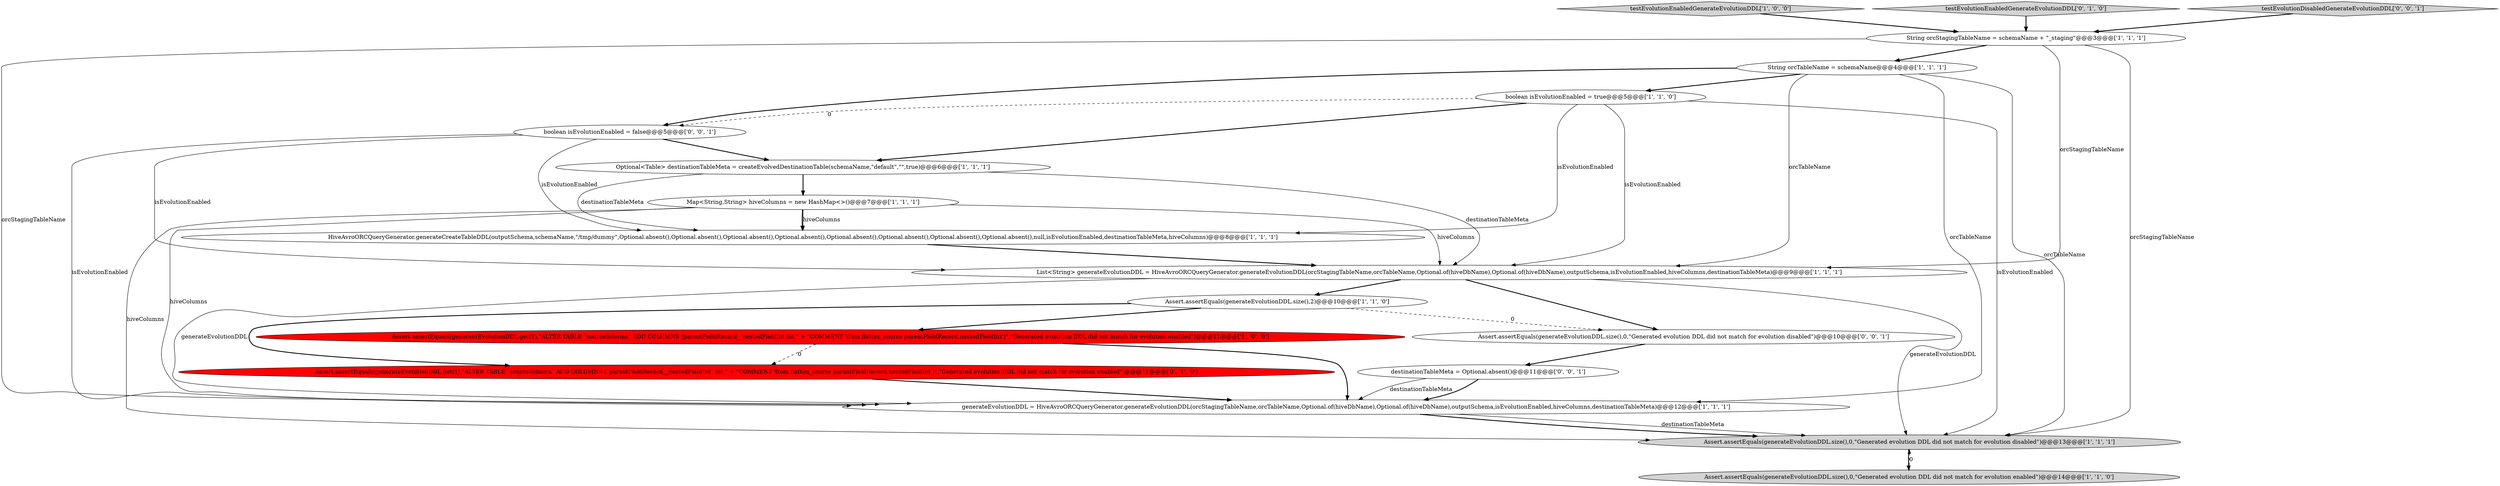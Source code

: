 digraph {
16 [style = filled, label = "boolean isEvolutionEnabled = false@@@5@@@['0', '0', '1']", fillcolor = white, shape = ellipse image = "AAA0AAABBB3BBB"];
13 [style = filled, label = "Assert.assertEquals(generateEvolutionDDL.get(1),\"ALTER TABLE `sourceSchema` ADD COLUMNS (`parentFieldRecord__nestedFieldInt` int \" + \"COMMENT 'from flatten_source parentFieldRecord.nestedFieldInt')\",\"Generated evolution DDL did not match for evolution enabled\")@@@11@@@['0', '1', '0']", fillcolor = red, shape = ellipse image = "AAA1AAABBB2BBB"];
6 [style = filled, label = "generateEvolutionDDL = HiveAvroORCQueryGenerator.generateEvolutionDDL(orcStagingTableName,orcTableName,Optional.of(hiveDbName),Optional.of(hiveDbName),outputSchema,isEvolutionEnabled,hiveColumns,destinationTableMeta)@@@12@@@['1', '1', '1']", fillcolor = white, shape = ellipse image = "AAA0AAABBB1BBB"];
10 [style = filled, label = "Map<String,String> hiveColumns = new HashMap<>()@@@7@@@['1', '1', '1']", fillcolor = white, shape = ellipse image = "AAA0AAABBB1BBB"];
4 [style = filled, label = "Optional<Table> destinationTableMeta = createEvolvedDestinationTable(schemaName,\"default\",\"\",true)@@@6@@@['1', '1', '1']", fillcolor = white, shape = ellipse image = "AAA0AAABBB1BBB"];
3 [style = filled, label = "Assert.assertEquals(generateEvolutionDDL.get(1),\"ALTER TABLE `sourceSchema` ADD COLUMNS (parentFieldRecord__nestedFieldInt int \" + \"COMMENT 'from flatten_source parentFieldRecord.nestedFieldInt')\",\"Generated evolution DDL did not match for evolution enabled\")@@@11@@@['1', '0', '0']", fillcolor = red, shape = ellipse image = "AAA1AAABBB1BBB"];
9 [style = filled, label = "testEvolutionEnabledGenerateEvolutionDDL['1', '0', '0']", fillcolor = lightgray, shape = diamond image = "AAA0AAABBB1BBB"];
17 [style = filled, label = "Assert.assertEquals(generateEvolutionDDL.size(),0,\"Generated evolution DDL did not match for evolution disabled\")@@@10@@@['0', '0', '1']", fillcolor = white, shape = ellipse image = "AAA0AAABBB3BBB"];
2 [style = filled, label = "List<String> generateEvolutionDDL = HiveAvroORCQueryGenerator.generateEvolutionDDL(orcStagingTableName,orcTableName,Optional.of(hiveDbName),Optional.of(hiveDbName),outputSchema,isEvolutionEnabled,hiveColumns,destinationTableMeta)@@@9@@@['1', '1', '1']", fillcolor = white, shape = ellipse image = "AAA0AAABBB1BBB"];
8 [style = filled, label = "boolean isEvolutionEnabled = true@@@5@@@['1', '1', '0']", fillcolor = white, shape = ellipse image = "AAA0AAABBB1BBB"];
7 [style = filled, label = "String orcTableName = schemaName@@@4@@@['1', '1', '1']", fillcolor = white, shape = ellipse image = "AAA0AAABBB1BBB"];
14 [style = filled, label = "testEvolutionEnabledGenerateEvolutionDDL['0', '1', '0']", fillcolor = lightgray, shape = diamond image = "AAA0AAABBB2BBB"];
0 [style = filled, label = "Assert.assertEquals(generateEvolutionDDL.size(),2)@@@10@@@['1', '1', '0']", fillcolor = white, shape = ellipse image = "AAA0AAABBB1BBB"];
18 [style = filled, label = "testEvolutionDisabledGenerateEvolutionDDL['0', '0', '1']", fillcolor = lightgray, shape = diamond image = "AAA0AAABBB3BBB"];
12 [style = filled, label = "Assert.assertEquals(generateEvolutionDDL.size(),0,\"Generated evolution DDL did not match for evolution disabled\")@@@13@@@['1', '1', '1']", fillcolor = lightgray, shape = ellipse image = "AAA0AAABBB1BBB"];
5 [style = filled, label = "Assert.assertEquals(generateEvolutionDDL.size(),0,\"Generated evolution DDL did not match for evolution enabled\")@@@14@@@['1', '1', '0']", fillcolor = lightgray, shape = ellipse image = "AAA0AAABBB1BBB"];
1 [style = filled, label = "HiveAvroORCQueryGenerator.generateCreateTableDDL(outputSchema,schemaName,\"/tmp/dummy\",Optional.absent(),Optional.absent(),Optional.absent(),Optional.absent(),Optional.absent(),Optional.absent(),Optional.absent(),Optional.absent(),null,isEvolutionEnabled,destinationTableMeta,hiveColumns)@@@8@@@['1', '1', '1']", fillcolor = white, shape = ellipse image = "AAA0AAABBB1BBB"];
15 [style = filled, label = "destinationTableMeta = Optional.absent()@@@11@@@['0', '0', '1']", fillcolor = white, shape = ellipse image = "AAA0AAABBB3BBB"];
11 [style = filled, label = "String orcStagingTableName = schemaName + \"_staging\"@@@3@@@['1', '1', '1']", fillcolor = white, shape = ellipse image = "AAA0AAABBB1BBB"];
2->17 [style = bold, label=""];
0->3 [style = bold, label=""];
4->10 [style = bold, label=""];
8->2 [style = solid, label="isEvolutionEnabled"];
16->1 [style = solid, label="isEvolutionEnabled"];
4->1 [style = solid, label="destinationTableMeta"];
8->16 [style = dashed, label="0"];
5->12 [style = dashed, label="0"];
15->6 [style = solid, label="destinationTableMeta"];
12->5 [style = bold, label=""];
9->11 [style = bold, label=""];
0->13 [style = bold, label=""];
2->12 [style = solid, label="generateEvolutionDDL"];
11->12 [style = solid, label="orcStagingTableName"];
4->2 [style = solid, label="destinationTableMeta"];
18->11 [style = bold, label=""];
10->2 [style = solid, label="hiveColumns"];
3->6 [style = bold, label=""];
15->6 [style = bold, label=""];
7->8 [style = bold, label=""];
10->1 [style = solid, label="hiveColumns"];
3->13 [style = dashed, label="0"];
8->1 [style = solid, label="isEvolutionEnabled"];
0->17 [style = dashed, label="0"];
2->6 [style = solid, label="generateEvolutionDDL"];
16->2 [style = solid, label="isEvolutionEnabled"];
8->12 [style = solid, label="isEvolutionEnabled"];
7->2 [style = solid, label="orcTableName"];
2->0 [style = bold, label=""];
7->12 [style = solid, label="orcTableName"];
7->6 [style = solid, label="orcTableName"];
7->16 [style = bold, label=""];
17->15 [style = bold, label=""];
16->6 [style = solid, label="isEvolutionEnabled"];
6->12 [style = solid, label="destinationTableMeta"];
11->6 [style = solid, label="orcStagingTableName"];
1->2 [style = bold, label=""];
10->6 [style = solid, label="hiveColumns"];
8->4 [style = bold, label=""];
13->6 [style = bold, label=""];
16->4 [style = bold, label=""];
10->1 [style = bold, label=""];
14->11 [style = bold, label=""];
10->12 [style = solid, label="hiveColumns"];
11->7 [style = bold, label=""];
11->2 [style = solid, label="orcStagingTableName"];
6->12 [style = bold, label=""];
}
